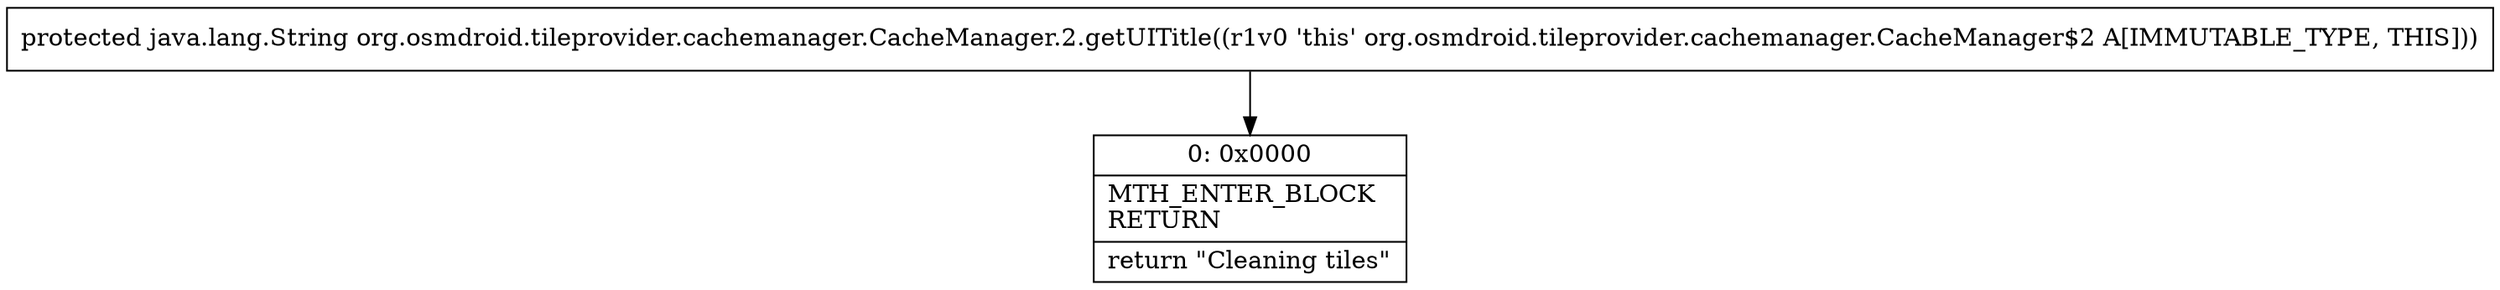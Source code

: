 digraph "CFG fororg.osmdroid.tileprovider.cachemanager.CacheManager.2.getUITitle()Ljava\/lang\/String;" {
Node_0 [shape=record,label="{0\:\ 0x0000|MTH_ENTER_BLOCK\lRETURN\l|return \"Cleaning tiles\"\l}"];
MethodNode[shape=record,label="{protected java.lang.String org.osmdroid.tileprovider.cachemanager.CacheManager.2.getUITitle((r1v0 'this' org.osmdroid.tileprovider.cachemanager.CacheManager$2 A[IMMUTABLE_TYPE, THIS])) }"];
MethodNode -> Node_0;
}


